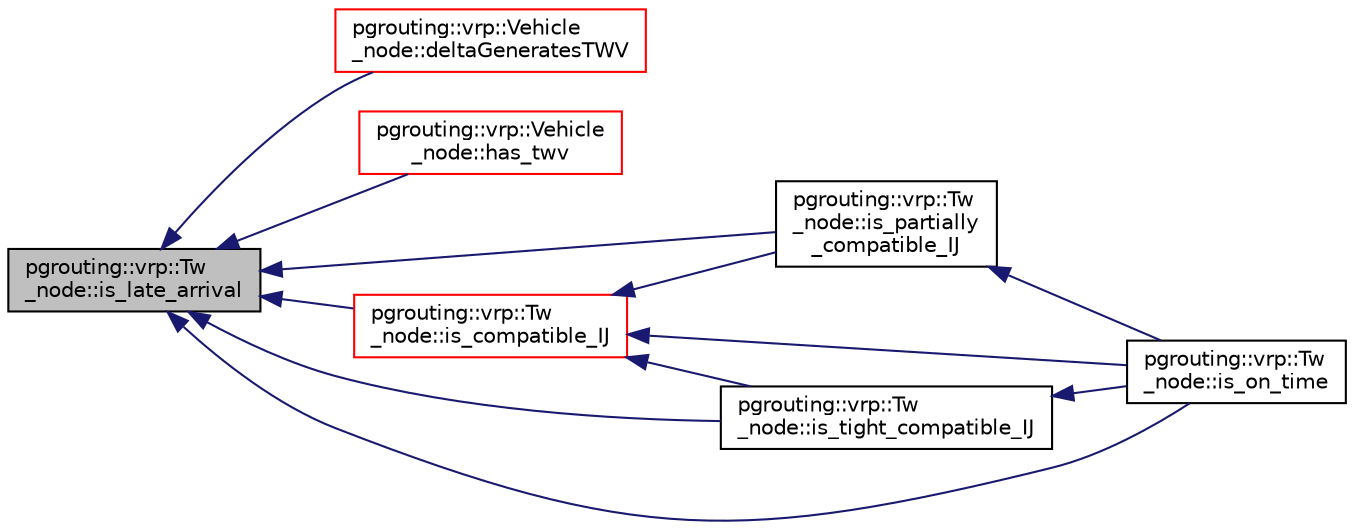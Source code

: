 digraph "pgrouting::vrp::Tw_node::is_late_arrival"
{
  edge [fontname="Helvetica",fontsize="10",labelfontname="Helvetica",labelfontsize="10"];
  node [fontname="Helvetica",fontsize="10",shape=record];
  rankdir="LR";
  Node449 [label="pgrouting::vrp::Tw\l_node::is_late_arrival",height=0.2,width=0.4,color="black", fillcolor="grey75", style="filled", fontcolor="black"];
  Node449 -> Node450 [dir="back",color="midnightblue",fontsize="10",style="solid",fontname="Helvetica"];
  Node450 [label="pgrouting::vrp::Vehicle\l_node::deltaGeneratesTWV",height=0.2,width=0.4,color="red", fillcolor="white", style="filled",URL="$classpgrouting_1_1vrp_1_1Vehicle__node.html#a8bf5659717b9bec7078bed1ae9c864c5",tooltip="True when arrival_time + delta_time generates TWV. "];
  Node449 -> Node453 [dir="back",color="midnightblue",fontsize="10",style="solid",fontname="Helvetica"];
  Node453 [label="pgrouting::vrp::Vehicle\l_node::has_twv",height=0.2,width=0.4,color="red", fillcolor="white", style="filled",URL="$classpgrouting_1_1vrp_1_1Vehicle__node.html#a926b499e318cee7a768721da337965ce",tooltip="True when at this node does not violate time windows. "];
  Node449 -> Node456 [dir="back",color="midnightblue",fontsize="10",style="solid",fontname="Helvetica"];
  Node456 [label="pgrouting::vrp::Tw\l_node::is_compatible_IJ",height=0.2,width=0.4,color="red", fillcolor="white", style="filled",URL="$classpgrouting_1_1vrp_1_1Tw__node.html#a3e15d2c8670445bb3ba13aa605ba980a"];
  Node456 -> Node481 [dir="back",color="midnightblue",fontsize="10",style="solid",fontname="Helvetica"];
  Node481 [label="pgrouting::vrp::Tw\l_node::is_on_time",height=0.2,width=0.4,color="black", fillcolor="white", style="filled",URL="$classpgrouting_1_1vrp_1_1Tw__node.html#a7879cfdd27e409f8b364eaaa06375656",tooltip="True when arrivalTime in the time window. "];
  Node456 -> Node482 [dir="back",color="midnightblue",fontsize="10",style="solid",fontname="Helvetica"];
  Node482 [label="pgrouting::vrp::Tw\l_node::is_partially\l_compatible_IJ",height=0.2,width=0.4,color="black", fillcolor="white", style="filled",URL="$classpgrouting_1_1vrp_1_1Tw__node.html#a259954cf5ed111fb3b6ea7bb4f689b1c"];
  Node482 -> Node481 [dir="back",color="midnightblue",fontsize="10",style="solid",fontname="Helvetica"];
  Node456 -> Node484 [dir="back",color="midnightblue",fontsize="10",style="solid",fontname="Helvetica"];
  Node484 [label="pgrouting::vrp::Tw\l_node::is_tight_compatible_IJ",height=0.2,width=0.4,color="black", fillcolor="white", style="filled",URL="$classpgrouting_1_1vrp_1_1Tw__node.html#a0e4f84908b0ebbb71fe9888a5b421b7b"];
  Node484 -> Node481 [dir="back",color="midnightblue",fontsize="10",style="solid",fontname="Helvetica"];
  Node449 -> Node481 [dir="back",color="midnightblue",fontsize="10",style="solid",fontname="Helvetica"];
  Node449 -> Node482 [dir="back",color="midnightblue",fontsize="10",style="solid",fontname="Helvetica"];
  Node449 -> Node484 [dir="back",color="midnightblue",fontsize="10",style="solid",fontname="Helvetica"];
}
